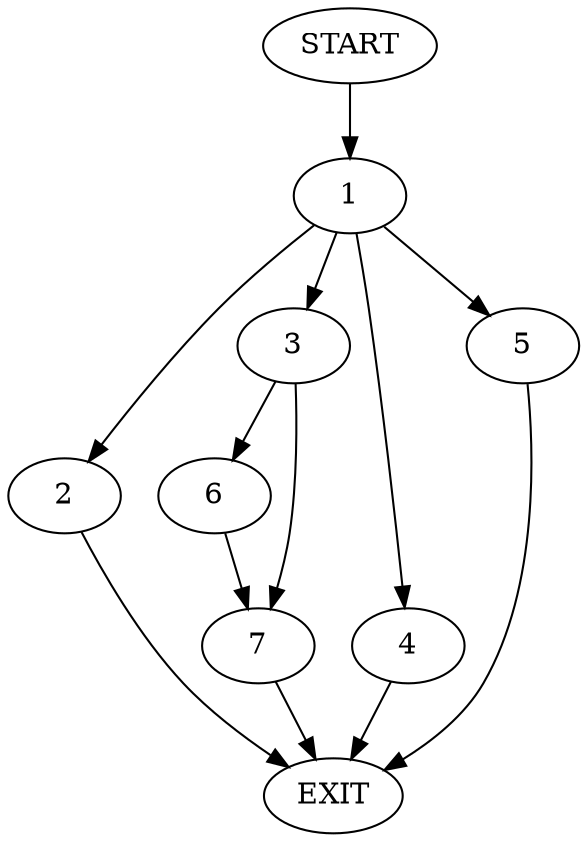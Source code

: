 digraph {
0 [label="START"]
8 [label="EXIT"]
0 -> 1
1 -> 2
1 -> 3
1 -> 4
1 -> 5
4 -> 8
5 -> 8
3 -> 6
3 -> 7
2 -> 8
7 -> 8
6 -> 7
}
